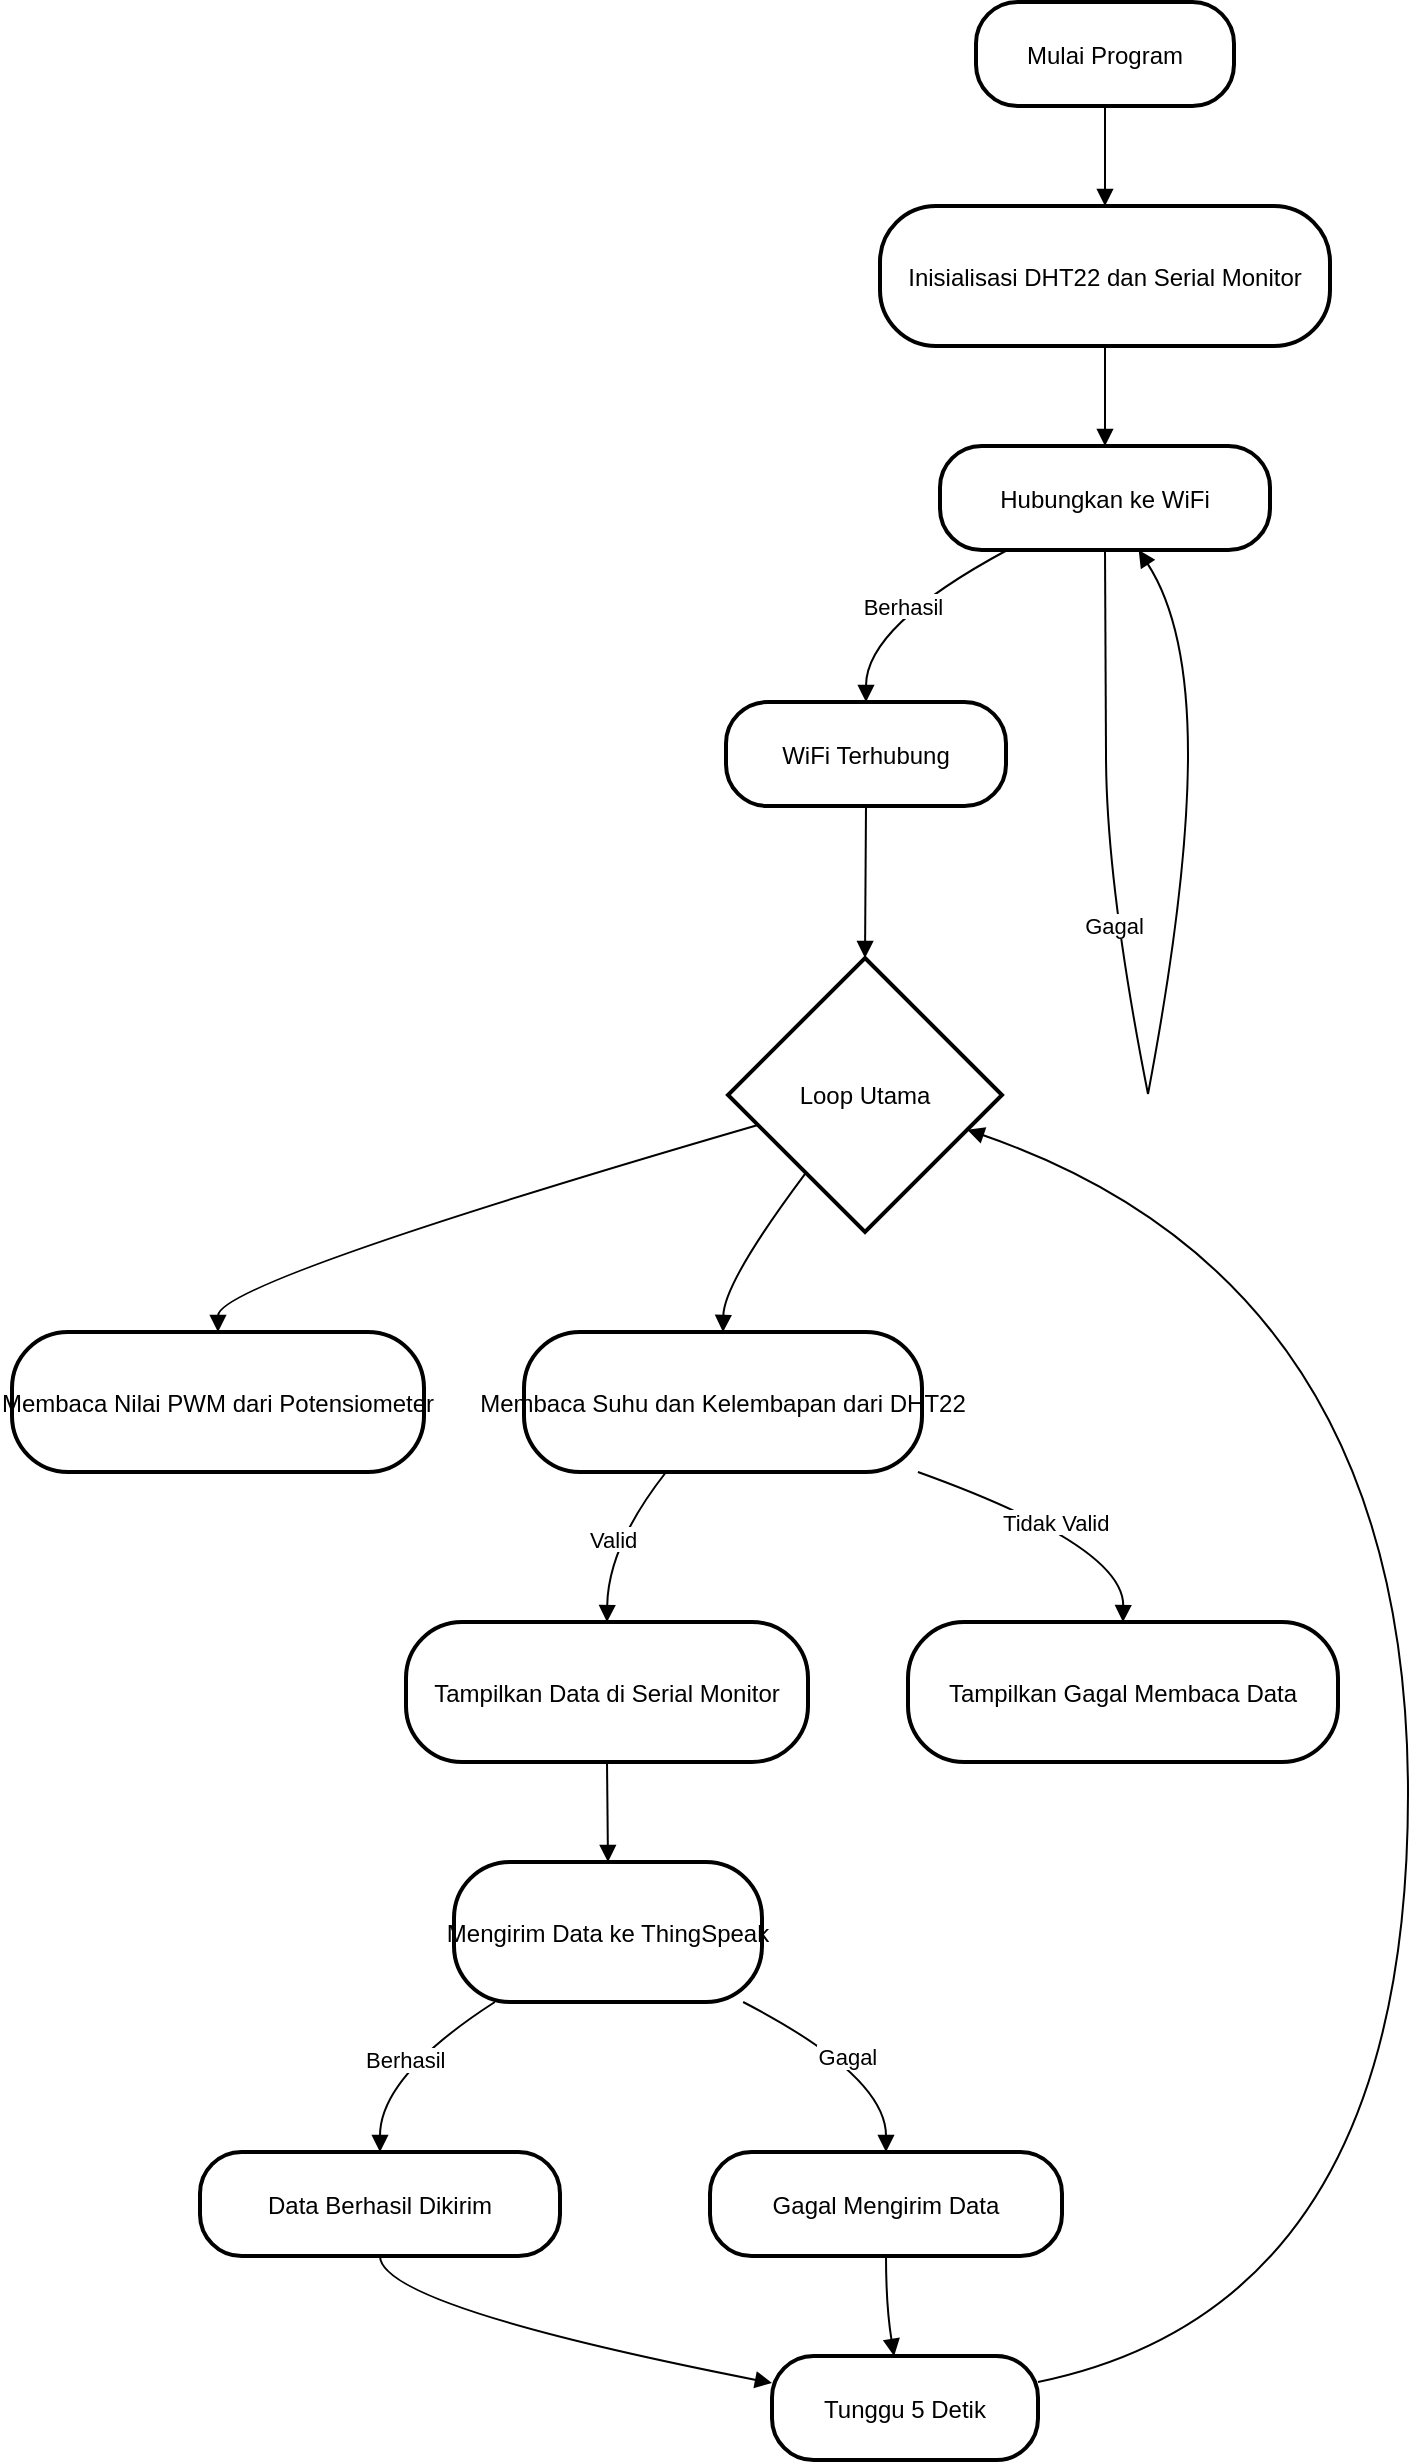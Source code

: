 <mxfile version="24.8.3">
  <diagram id="C5RBs43oDa-KdzZeNtuy" name="Page-1">
    <mxGraphModel dx="880" dy="478" grid="1" gridSize="10" guides="1" tooltips="1" connect="1" arrows="1" fold="1" page="1" pageScale="1" pageWidth="827" pageHeight="1169" math="0" shadow="0">
      <root>
        <mxCell id="WIyWlLk6GJQsqaUBKTNV-0" />
        <mxCell id="WIyWlLk6GJQsqaUBKTNV-1" parent="WIyWlLk6GJQsqaUBKTNV-0" />
        <mxCell id="AUlWfMTpm140idI0EFFj-0" value="Mulai Program" style="rounded=1;arcSize=40;strokeWidth=2" vertex="1" parent="WIyWlLk6GJQsqaUBKTNV-1">
          <mxGeometry x="502" y="20" width="129" height="52" as="geometry" />
        </mxCell>
        <mxCell id="AUlWfMTpm140idI0EFFj-1" value="Inisialisasi DHT22 dan Serial Monitor" style="rounded=1;arcSize=40;strokeWidth=2" vertex="1" parent="WIyWlLk6GJQsqaUBKTNV-1">
          <mxGeometry x="454" y="122" width="225" height="70" as="geometry" />
        </mxCell>
        <mxCell id="AUlWfMTpm140idI0EFFj-2" value="Hubungkan ke WiFi" style="rounded=1;arcSize=40;strokeWidth=2" vertex="1" parent="WIyWlLk6GJQsqaUBKTNV-1">
          <mxGeometry x="484" y="242" width="165" height="52" as="geometry" />
        </mxCell>
        <mxCell id="AUlWfMTpm140idI0EFFj-3" value="WiFi Terhubung" style="rounded=1;arcSize=40;strokeWidth=2" vertex="1" parent="WIyWlLk6GJQsqaUBKTNV-1">
          <mxGeometry x="377" y="370" width="140" height="52" as="geometry" />
        </mxCell>
        <mxCell id="AUlWfMTpm140idI0EFFj-4" value="Loop Utama" style="rhombus;strokeWidth=2;whiteSpace=wrap;" vertex="1" parent="WIyWlLk6GJQsqaUBKTNV-1">
          <mxGeometry x="378" y="498" width="137" height="137" as="geometry" />
        </mxCell>
        <mxCell id="AUlWfMTpm140idI0EFFj-5" value="Membaca Nilai PWM dari Potensiometer" style="rounded=1;arcSize=40;strokeWidth=2" vertex="1" parent="WIyWlLk6GJQsqaUBKTNV-1">
          <mxGeometry x="20" y="685" width="206" height="70" as="geometry" />
        </mxCell>
        <mxCell id="AUlWfMTpm140idI0EFFj-6" value="Membaca Suhu dan Kelembapan dari DHT22" style="rounded=1;arcSize=40;strokeWidth=2" vertex="1" parent="WIyWlLk6GJQsqaUBKTNV-1">
          <mxGeometry x="276" y="685" width="199" height="70" as="geometry" />
        </mxCell>
        <mxCell id="AUlWfMTpm140idI0EFFj-7" value="Tampilkan Data di Serial Monitor" style="rounded=1;arcSize=40;strokeWidth=2" vertex="1" parent="WIyWlLk6GJQsqaUBKTNV-1">
          <mxGeometry x="217" y="830" width="201" height="70" as="geometry" />
        </mxCell>
        <mxCell id="AUlWfMTpm140idI0EFFj-8" value="Tampilkan Gagal Membaca Data" style="rounded=1;arcSize=40;strokeWidth=2" vertex="1" parent="WIyWlLk6GJQsqaUBKTNV-1">
          <mxGeometry x="468" y="830" width="215" height="70" as="geometry" />
        </mxCell>
        <mxCell id="AUlWfMTpm140idI0EFFj-9" value="Mengirim Data ke ThingSpeak" style="rounded=1;arcSize=40;strokeWidth=2" vertex="1" parent="WIyWlLk6GJQsqaUBKTNV-1">
          <mxGeometry x="241" y="950" width="154" height="70" as="geometry" />
        </mxCell>
        <mxCell id="AUlWfMTpm140idI0EFFj-10" value="Data Berhasil Dikirim" style="rounded=1;arcSize=40;strokeWidth=2" vertex="1" parent="WIyWlLk6GJQsqaUBKTNV-1">
          <mxGeometry x="114" y="1095" width="180" height="52" as="geometry" />
        </mxCell>
        <mxCell id="AUlWfMTpm140idI0EFFj-11" value="Gagal Mengirim Data" style="rounded=1;arcSize=40;strokeWidth=2" vertex="1" parent="WIyWlLk6GJQsqaUBKTNV-1">
          <mxGeometry x="369" y="1095" width="176" height="52" as="geometry" />
        </mxCell>
        <mxCell id="AUlWfMTpm140idI0EFFj-12" value="Tunggu 5 Detik" style="rounded=1;arcSize=40;strokeWidth=2" vertex="1" parent="WIyWlLk6GJQsqaUBKTNV-1">
          <mxGeometry x="400" y="1197" width="133" height="52" as="geometry" />
        </mxCell>
        <mxCell id="AUlWfMTpm140idI0EFFj-13" value="" style="whiteSpace=wrap;strokeWidth=2;" vertex="1" parent="WIyWlLk6GJQsqaUBKTNV-1">
          <mxGeometry x="567" y="396" as="geometry" />
        </mxCell>
        <mxCell id="AUlWfMTpm140idI0EFFj-14" value="" style="whiteSpace=wrap;strokeWidth=2;" vertex="1" parent="WIyWlLk6GJQsqaUBKTNV-1">
          <mxGeometry x="588" y="566" as="geometry" />
        </mxCell>
        <mxCell id="AUlWfMTpm140idI0EFFj-15" value="" style="curved=1;startArrow=none;endArrow=block;exitX=0.5;exitY=1;entryX=0.5;entryY=0;rounded=0;" edge="1" parent="WIyWlLk6GJQsqaUBKTNV-1" source="AUlWfMTpm140idI0EFFj-0" target="AUlWfMTpm140idI0EFFj-1">
          <mxGeometry relative="1" as="geometry">
            <Array as="points" />
          </mxGeometry>
        </mxCell>
        <mxCell id="AUlWfMTpm140idI0EFFj-16" value="" style="curved=1;startArrow=none;endArrow=block;exitX=0.5;exitY=0.99;entryX=0.5;entryY=-0.01;rounded=0;" edge="1" parent="WIyWlLk6GJQsqaUBKTNV-1" source="AUlWfMTpm140idI0EFFj-1" target="AUlWfMTpm140idI0EFFj-2">
          <mxGeometry relative="1" as="geometry">
            <Array as="points" />
          </mxGeometry>
        </mxCell>
        <mxCell id="AUlWfMTpm140idI0EFFj-17" value="Berhasil" style="curved=1;startArrow=none;endArrow=block;exitX=0.21;exitY=0.99;entryX=0.5;entryY=-0.01;rounded=0;" edge="1" parent="WIyWlLk6GJQsqaUBKTNV-1" source="AUlWfMTpm140idI0EFFj-2" target="AUlWfMTpm140idI0EFFj-3">
          <mxGeometry relative="1" as="geometry">
            <Array as="points">
              <mxPoint x="447" y="332" />
            </Array>
          </mxGeometry>
        </mxCell>
        <mxCell id="AUlWfMTpm140idI0EFFj-18" value="" style="curved=1;startArrow=none;endArrow=none;exitX=0.5;exitY=0.99;entryX=-Infinity;entryY=-Infinity;rounded=0;" edge="1" parent="WIyWlLk6GJQsqaUBKTNV-1" source="AUlWfMTpm140idI0EFFj-2" target="AUlWfMTpm140idI0EFFj-13">
          <mxGeometry relative="1" as="geometry">
            <Array as="points" />
          </mxGeometry>
        </mxCell>
        <mxCell id="AUlWfMTpm140idI0EFFj-19" value="Gagal" style="curved=1;startArrow=none;endArrow=none;exitX=-Infinity;exitY=-Infinity;entryX=-Infinity;entryY=Infinity;rounded=0;" edge="1" parent="WIyWlLk6GJQsqaUBKTNV-1" source="AUlWfMTpm140idI0EFFj-13" target="AUlWfMTpm140idI0EFFj-14">
          <mxGeometry relative="1" as="geometry">
            <Array as="points">
              <mxPoint x="567" y="460" />
            </Array>
          </mxGeometry>
        </mxCell>
        <mxCell id="AUlWfMTpm140idI0EFFj-20" value="" style="curved=1;startArrow=none;endArrow=block;exitX=-Infinity;exitY=Infinity;entryX=0.6;entryY=0.99;rounded=0;" edge="1" parent="WIyWlLk6GJQsqaUBKTNV-1" source="AUlWfMTpm140idI0EFFj-14" target="AUlWfMTpm140idI0EFFj-2">
          <mxGeometry relative="1" as="geometry">
            <Array as="points">
              <mxPoint x="608" y="460" />
              <mxPoint x="608" y="332" />
            </Array>
          </mxGeometry>
        </mxCell>
        <mxCell id="AUlWfMTpm140idI0EFFj-21" value="" style="curved=1;startArrow=none;endArrow=block;exitX=0.5;exitY=0.99;entryX=0.5;entryY=0;rounded=0;" edge="1" parent="WIyWlLk6GJQsqaUBKTNV-1" source="AUlWfMTpm140idI0EFFj-3" target="AUlWfMTpm140idI0EFFj-4">
          <mxGeometry relative="1" as="geometry">
            <Array as="points" />
          </mxGeometry>
        </mxCell>
        <mxCell id="AUlWfMTpm140idI0EFFj-22" value="" style="curved=1;startArrow=none;endArrow=block;exitX=0;exitY=0.64;entryX=0.5;entryY=-0.01;rounded=0;" edge="1" parent="WIyWlLk6GJQsqaUBKTNV-1" source="AUlWfMTpm140idI0EFFj-4" target="AUlWfMTpm140idI0EFFj-5">
          <mxGeometry relative="1" as="geometry">
            <Array as="points">
              <mxPoint x="123" y="660" />
            </Array>
          </mxGeometry>
        </mxCell>
        <mxCell id="AUlWfMTpm140idI0EFFj-23" value="" style="curved=1;startArrow=none;endArrow=block;exitX=0.12;exitY=1;entryX=0.5;entryY=-0.01;rounded=0;" edge="1" parent="WIyWlLk6GJQsqaUBKTNV-1" source="AUlWfMTpm140idI0EFFj-4" target="AUlWfMTpm140idI0EFFj-6">
          <mxGeometry relative="1" as="geometry">
            <Array as="points">
              <mxPoint x="376" y="660" />
            </Array>
          </mxGeometry>
        </mxCell>
        <mxCell id="AUlWfMTpm140idI0EFFj-24" value="Valid" style="curved=1;startArrow=none;endArrow=block;exitX=0.36;exitY=0.99;entryX=0.5;entryY=0;rounded=0;" edge="1" parent="WIyWlLk6GJQsqaUBKTNV-1" source="AUlWfMTpm140idI0EFFj-6" target="AUlWfMTpm140idI0EFFj-7">
          <mxGeometry relative="1" as="geometry">
            <Array as="points">
              <mxPoint x="318" y="792" />
            </Array>
          </mxGeometry>
        </mxCell>
        <mxCell id="AUlWfMTpm140idI0EFFj-25" value="Tidak Valid" style="curved=1;startArrow=none;endArrow=block;exitX=0.98;exitY=0.99;entryX=0.5;entryY=0;rounded=0;" edge="1" parent="WIyWlLk6GJQsqaUBKTNV-1" source="AUlWfMTpm140idI0EFFj-6" target="AUlWfMTpm140idI0EFFj-8">
          <mxGeometry relative="1" as="geometry">
            <Array as="points">
              <mxPoint x="576" y="792" />
            </Array>
          </mxGeometry>
        </mxCell>
        <mxCell id="AUlWfMTpm140idI0EFFj-26" value="" style="curved=1;startArrow=none;endArrow=block;exitX=0.5;exitY=1;entryX=0.5;entryY=0;rounded=0;" edge="1" parent="WIyWlLk6GJQsqaUBKTNV-1" source="AUlWfMTpm140idI0EFFj-7" target="AUlWfMTpm140idI0EFFj-9">
          <mxGeometry relative="1" as="geometry">
            <Array as="points" />
          </mxGeometry>
        </mxCell>
        <mxCell id="AUlWfMTpm140idI0EFFj-27" value="Berhasil" style="curved=1;startArrow=none;endArrow=block;exitX=0.14;exitY=0.99;entryX=0.5;entryY=0.01;rounded=0;" edge="1" parent="WIyWlLk6GJQsqaUBKTNV-1" source="AUlWfMTpm140idI0EFFj-9" target="AUlWfMTpm140idI0EFFj-10">
          <mxGeometry relative="1" as="geometry">
            <Array as="points">
              <mxPoint x="204" y="1057" />
            </Array>
          </mxGeometry>
        </mxCell>
        <mxCell id="AUlWfMTpm140idI0EFFj-28" value="Gagal" style="curved=1;startArrow=none;endArrow=block;exitX=0.93;exitY=0.99;entryX=0.5;entryY=0.01;rounded=0;" edge="1" parent="WIyWlLk6GJQsqaUBKTNV-1" source="AUlWfMTpm140idI0EFFj-9" target="AUlWfMTpm140idI0EFFj-11">
          <mxGeometry relative="1" as="geometry">
            <Array as="points">
              <mxPoint x="457" y="1057" />
            </Array>
          </mxGeometry>
        </mxCell>
        <mxCell id="AUlWfMTpm140idI0EFFj-29" value="" style="curved=1;startArrow=none;endArrow=block;exitX=0.5;exitY=1.01;entryX=0;entryY=0.26;rounded=0;" edge="1" parent="WIyWlLk6GJQsqaUBKTNV-1" source="AUlWfMTpm140idI0EFFj-10" target="AUlWfMTpm140idI0EFFj-12">
          <mxGeometry relative="1" as="geometry">
            <Array as="points">
              <mxPoint x="204" y="1172" />
            </Array>
          </mxGeometry>
        </mxCell>
        <mxCell id="AUlWfMTpm140idI0EFFj-30" value="" style="curved=1;startArrow=none;endArrow=block;exitX=0.5;exitY=1.01;entryX=0.46;entryY=0.01;rounded=0;" edge="1" parent="WIyWlLk6GJQsqaUBKTNV-1" source="AUlWfMTpm140idI0EFFj-11" target="AUlWfMTpm140idI0EFFj-12">
          <mxGeometry relative="1" as="geometry">
            <Array as="points">
              <mxPoint x="457" y="1172" />
            </Array>
          </mxGeometry>
        </mxCell>
        <mxCell id="AUlWfMTpm140idI0EFFj-31" value="" style="curved=1;startArrow=none;endArrow=block;exitX=1;exitY=0.25;entryX=1;entryY=0.67;rounded=0;" edge="1" parent="WIyWlLk6GJQsqaUBKTNV-1" source="AUlWfMTpm140idI0EFFj-12" target="AUlWfMTpm140idI0EFFj-4">
          <mxGeometry relative="1" as="geometry">
            <Array as="points">
              <mxPoint x="718" y="1172" />
              <mxPoint x="718" y="660" />
            </Array>
          </mxGeometry>
        </mxCell>
      </root>
    </mxGraphModel>
  </diagram>
</mxfile>
